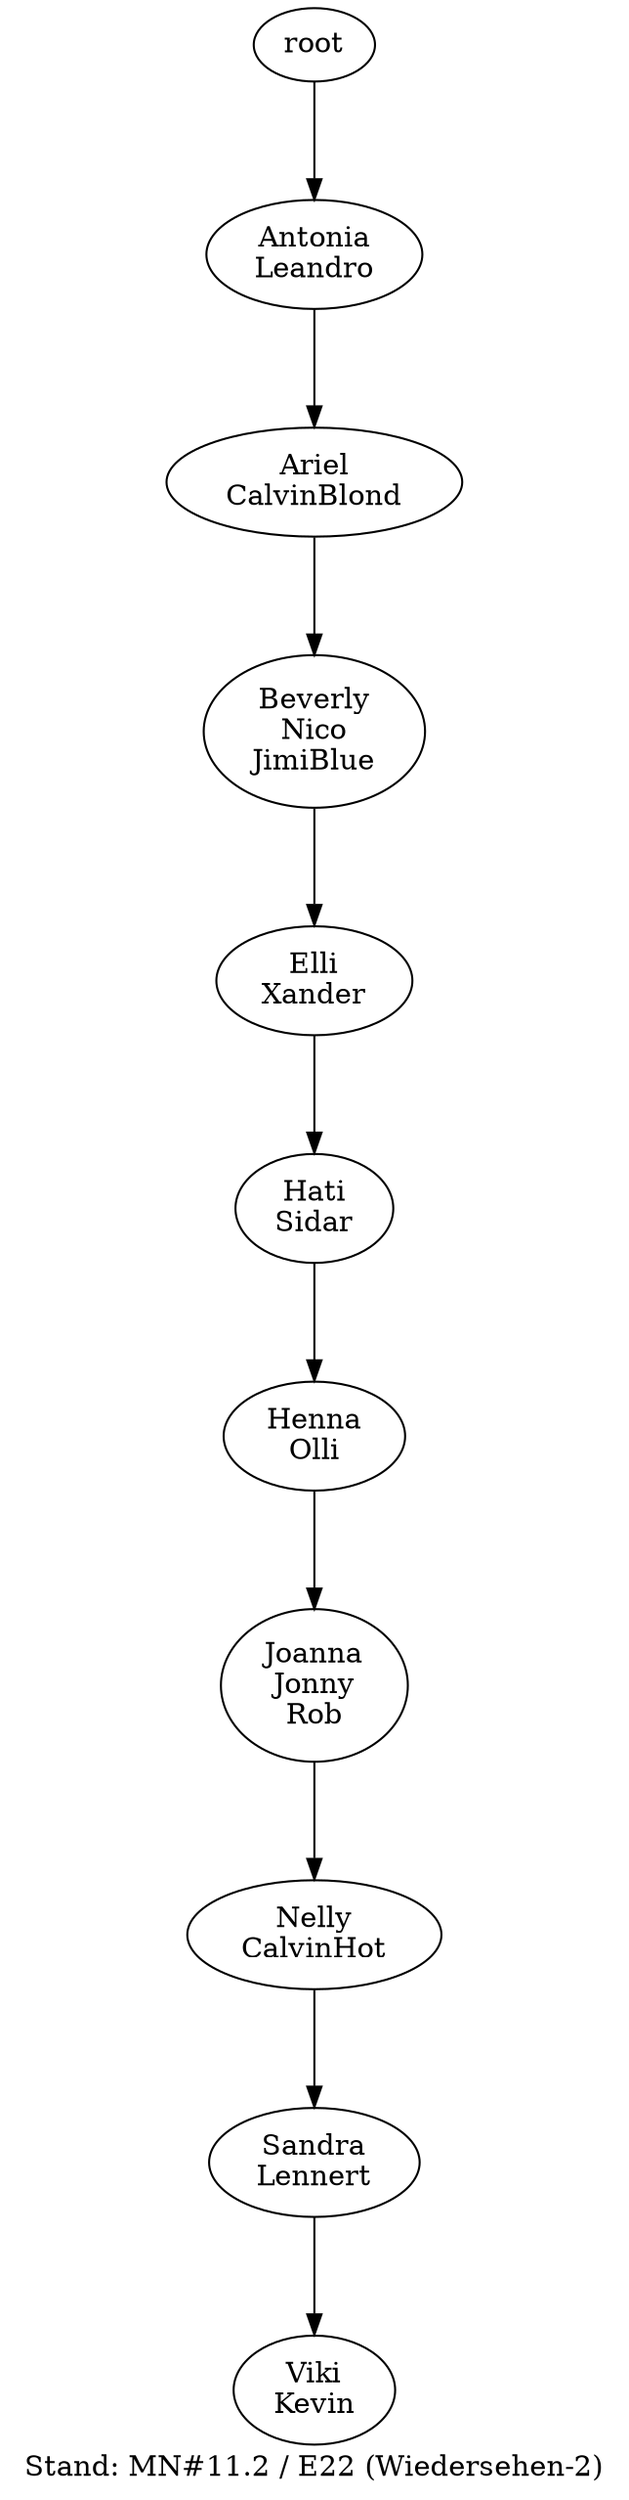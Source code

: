 digraph D { labelloc="b"; label="Stand: MN#11.2 / E22 (Wiedersehen-2)"; ranksep=0.8;
"root/10"[label="Antonia\nLeandro"]
"root" -> "root/10";
"root/10/0"[label="Ariel\nCalvinBlond"]
"root/10" -> "root/10/0";
"root/10/0/5,11"[label="Beverly\nNico\nJimiBlue"]
"root/10/0" -> "root/10/0/5,11";
"root/10/0/5,11/9"[label="Elli\nXander"]
"root/10/0/5,11" -> "root/10/0/5,11/9";
"root/10/0/5,11/9/8"[label="Hati\nSidar"]
"root/10/0/5,11/9" -> "root/10/0/5,11/9/8";
"root/10/0/5,11/9/8/6"[label="Henna\nOlli"]
"root/10/0/5,11/9/8" -> "root/10/0/5,11/9/8/6";
"root/10/0/5,11/9/8/6/2,7"[label="Joanna\nJonny\nRob"]
"root/10/0/5,11/9/8/6" -> "root/10/0/5,11/9/8/6/2,7";
"root/10/0/5,11/9/8/6/2,7/1"[label="Nelly\nCalvinHot"]
"root/10/0/5,11/9/8/6/2,7" -> "root/10/0/5,11/9/8/6/2,7/1";
"root/10/0/5,11/9/8/6/2,7/1/4"[label="Sandra\nLennert"]
"root/10/0/5,11/9/8/6/2,7/1" -> "root/10/0/5,11/9/8/6/2,7/1/4";
"root/10/0/5,11/9/8/6/2,7/1/4/3"[label="Viki\nKevin"]
"root/10/0/5,11/9/8/6/2,7/1/4" -> "root/10/0/5,11/9/8/6/2,7/1/4/3";
}
